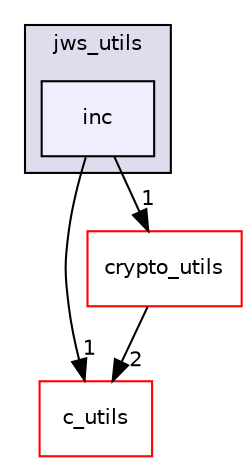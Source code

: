 digraph "src/utils/jws_utils/inc" {
  compound=true
  node [ fontsize="10", fontname="Helvetica"];
  edge [ labelfontsize="10", labelfontname="Helvetica"];
  subgraph clusterdir_b96fcac37725335f3c5ba2a61f5b7158 {
    graph [ bgcolor="#ddddee", pencolor="black", label="jws_utils" fontname="Helvetica", fontsize="10", URL="dir_b96fcac37725335f3c5ba2a61f5b7158.html"]
  dir_201189906017e4269a9b1694856187eb [shape=box, label="inc", style="filled", fillcolor="#eeeeff", pencolor="black", URL="dir_201189906017e4269a9b1694856187eb.html"];
  }
  dir_defa76d82d084e8131791c5f3e6d181e [shape=box label="c_utils" fillcolor="white" style="filled" color="red" URL="dir_defa76d82d084e8131791c5f3e6d181e.html"];
  dir_df0e7d82b834fc2aca8ed295d371f4b1 [shape=box label="crypto_utils" fillcolor="white" style="filled" color="red" URL="dir_df0e7d82b834fc2aca8ed295d371f4b1.html"];
  dir_201189906017e4269a9b1694856187eb->dir_defa76d82d084e8131791c5f3e6d181e [headlabel="1", labeldistance=1.5 headhref="dir_000202_000155.html"];
  dir_201189906017e4269a9b1694856187eb->dir_df0e7d82b834fc2aca8ed295d371f4b1 [headlabel="1", labeldistance=1.5 headhref="dir_000202_000167.html"];
  dir_df0e7d82b834fc2aca8ed295d371f4b1->dir_defa76d82d084e8131791c5f3e6d181e [headlabel="2", labeldistance=1.5 headhref="dir_000167_000155.html"];
}
